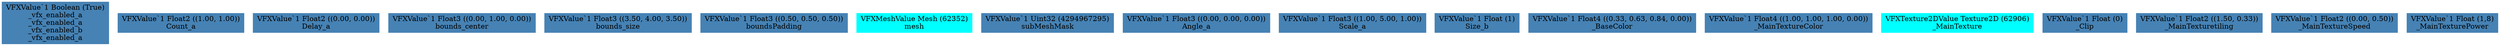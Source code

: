 digraph G {
node0 [shape="box" color="steelblue" style="filled" label="VFXValue`1 Boolean (True)
_vfx_enabled_a
_vfx_enabled_a
_vfx_enabled_b
_vfx_enabled_a"]
node1 [shape="box" color="steelblue" style="filled" label="VFXValue`1 Float2 ((1.00, 1.00))
Count_a"]
node2 [shape="box" color="steelblue" style="filled" label="VFXValue`1 Float2 ((0.00, 0.00))
Delay_a"]
node3 [shape="box" color="steelblue" style="filled" label="VFXValue`1 Float3 ((0.00, 1.00, 0.00))
bounds_center"]
node4 [shape="box" color="steelblue" style="filled" label="VFXValue`1 Float3 ((3.50, 4.00, 3.50))
bounds_size"]
node5 [shape="box" color="steelblue" style="filled" label="VFXValue`1 Float3 ((0.50, 0.50, 0.50))
boundsPadding"]
node6 [shape="box" color="cyan" style="filled" label="VFXMeshValue Mesh (62352)
mesh"]
node7 [shape="box" color="steelblue" style="filled" label="VFXValue`1 Uint32 (4294967295)
subMeshMask"]
node8 [shape="box" color="steelblue" style="filled" label="VFXValue`1 Float3 ((0.00, 0.00, 0.00))
Angle_a"]
node9 [shape="box" color="steelblue" style="filled" label="VFXValue`1 Float3 ((1.00, 5.00, 1.00))
Scale_a"]
node10 [shape="box" color="steelblue" style="filled" label="VFXValue`1 Float (1)
Size_b"]
node11 [shape="box" color="steelblue" style="filled" label="VFXValue`1 Float4 ((0.33, 0.63, 0.84, 0.00))
_BaseColor"]
node12 [shape="box" color="steelblue" style="filled" label="VFXValue`1 Float4 ((1.00, 1.00, 1.00, 0.00))
_MainTextureColor"]
node13 [shape="box" color="cyan" style="filled" label="VFXTexture2DValue Texture2D (62906)
_MainTexture"]
node14 [shape="box" color="steelblue" style="filled" label="VFXValue`1 Float (0)
_Clip"]
node15 [shape="box" color="steelblue" style="filled" label="VFXValue`1 Float2 ((1.50, 0.33))
_MainTexturetiling"]
node16 [shape="box" color="steelblue" style="filled" label="VFXValue`1 Float2 ((0.00, 0.50))
_MainTextureSpeed"]
node17 [shape="box" color="steelblue" style="filled" label="VFXValue`1 Float (1,8)
_MainTexturePower"]
}
